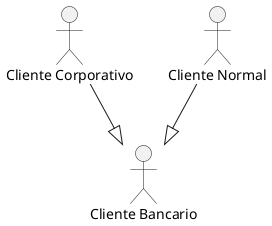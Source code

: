 @startuml
:Cliente Corporativo: --|> :Cliente Bancario:
:Cliente Normal: --|> :Cliente Bancario:
@enduml